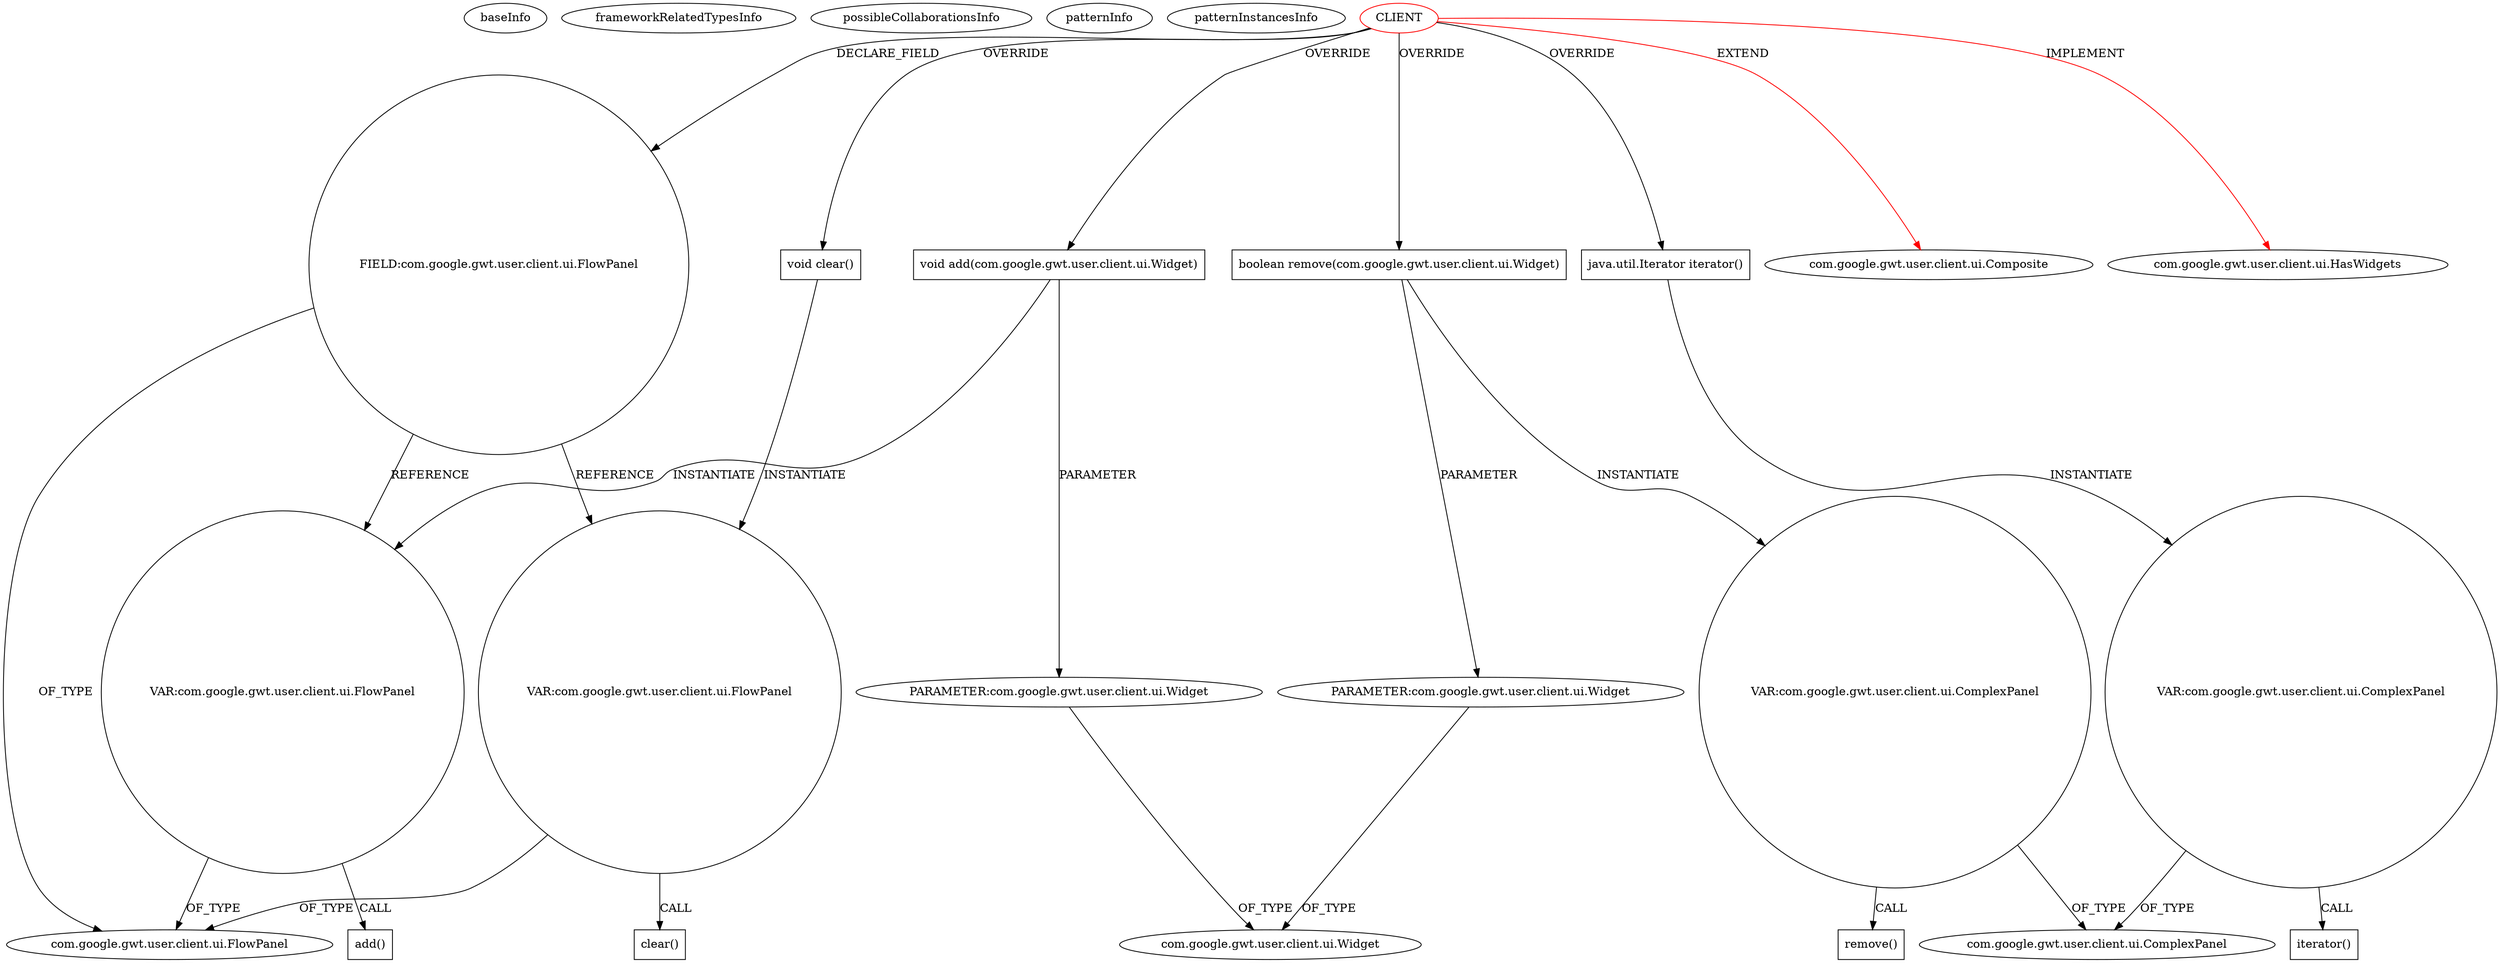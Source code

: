 digraph {
baseInfo[graphId=278,category="pattern",isAnonymous=false,possibleRelation=false]
frameworkRelatedTypesInfo[0="com.google.gwt.user.client.ui.Composite",1="com.google.gwt.user.client.ui.HasWidgets"]
possibleCollaborationsInfo[]
patternInfo[frequency=3.0,patternRootClient=0]
patternInstancesInfo[0="nextinterfaces-next~/nextinterfaces-next/next-master/src/next/i/view/MPanelBase.java~MPanelBase~4186",1="MathieuLorber-GWT-console~/MathieuLorber-GWT-console/GWT-console-master/src/main/java/net/mlorber/gwt/console/client/LogPanel.java~LogPanel~312",2="nextinterfaces-next~/nextinterfaces-next/next-master/src/next/i/view/Slide.java~Slide~4194"]
3[label="FIELD:com.google.gwt.user.client.ui.FlowPanel",vertexType="FIELD_DECLARATION",isFrameworkType=false,shape=circle]
0[label="CLIENT",vertexType="ROOT_CLIENT_CLASS_DECLARATION",isFrameworkType=false,color=red]
5[label="void add(com.google.gwt.user.client.ui.Widget)",vertexType="OVERRIDING_METHOD_DECLARATION",isFrameworkType=false,shape=box]
6[label="PARAMETER:com.google.gwt.user.client.ui.Widget",vertexType="PARAMETER_DECLARATION",isFrameworkType=false]
16[label="void clear()",vertexType="OVERRIDING_METHOD_DECLARATION",isFrameworkType=false,shape=box]
1[label="com.google.gwt.user.client.ui.Composite",vertexType="FRAMEWORK_CLASS_TYPE",isFrameworkType=false]
20[label="java.util.Iterator iterator()",vertexType="OVERRIDING_METHOD_DECLARATION",isFrameworkType=false,shape=box]
24[label="boolean remove(com.google.gwt.user.client.ui.Widget)",vertexType="OVERRIDING_METHOD_DECLARATION",isFrameworkType=false,shape=box]
25[label="PARAMETER:com.google.gwt.user.client.ui.Widget",vertexType="PARAMETER_DECLARATION",isFrameworkType=false]
4[label="com.google.gwt.user.client.ui.FlowPanel",vertexType="FRAMEWORK_CLASS_TYPE",isFrameworkType=false]
13[label="VAR:com.google.gwt.user.client.ui.FlowPanel",vertexType="VARIABLE_EXPRESION",isFrameworkType=false,shape=circle]
14[label="add()",vertexType="INSIDE_CALL",isFrameworkType=false,shape=box]
17[label="VAR:com.google.gwt.user.client.ui.FlowPanel",vertexType="VARIABLE_EXPRESION",isFrameworkType=false,shape=circle]
18[label="clear()",vertexType="INSIDE_CALL",isFrameworkType=false,shape=box]
2[label="com.google.gwt.user.client.ui.HasWidgets",vertexType="FRAMEWORK_INTERFACE_TYPE",isFrameworkType=false]
21[label="VAR:com.google.gwt.user.client.ui.ComplexPanel",vertexType="VARIABLE_EXPRESION",isFrameworkType=false,shape=circle]
23[label="com.google.gwt.user.client.ui.ComplexPanel",vertexType="FRAMEWORK_CLASS_TYPE",isFrameworkType=false]
22[label="iterator()",vertexType="INSIDE_CALL",isFrameworkType=false,shape=box]
27[label="VAR:com.google.gwt.user.client.ui.ComplexPanel",vertexType="VARIABLE_EXPRESION",isFrameworkType=false,shape=circle]
28[label="remove()",vertexType="INSIDE_CALL",isFrameworkType=false,shape=box]
7[label="com.google.gwt.user.client.ui.Widget",vertexType="FRAMEWORK_CLASS_TYPE",isFrameworkType=false]
0->1[label="EXTEND",color=red]
21->23[label="OF_TYPE"]
24->25[label="PARAMETER"]
27->28[label="CALL"]
5->13[label="INSTANTIATE"]
5->6[label="PARAMETER"]
0->16[label="OVERRIDE"]
13->4[label="OF_TYPE"]
0->20[label="OVERRIDE"]
17->18[label="CALL"]
3->4[label="OF_TYPE"]
6->7[label="OF_TYPE"]
0->3[label="DECLARE_FIELD"]
13->14[label="CALL"]
21->22[label="CALL"]
27->23[label="OF_TYPE"]
24->27[label="INSTANTIATE"]
0->2[label="IMPLEMENT",color=red]
0->24[label="OVERRIDE"]
25->7[label="OF_TYPE"]
0->5[label="OVERRIDE"]
3->17[label="REFERENCE"]
20->21[label="INSTANTIATE"]
17->4[label="OF_TYPE"]
3->13[label="REFERENCE"]
16->17[label="INSTANTIATE"]
}
